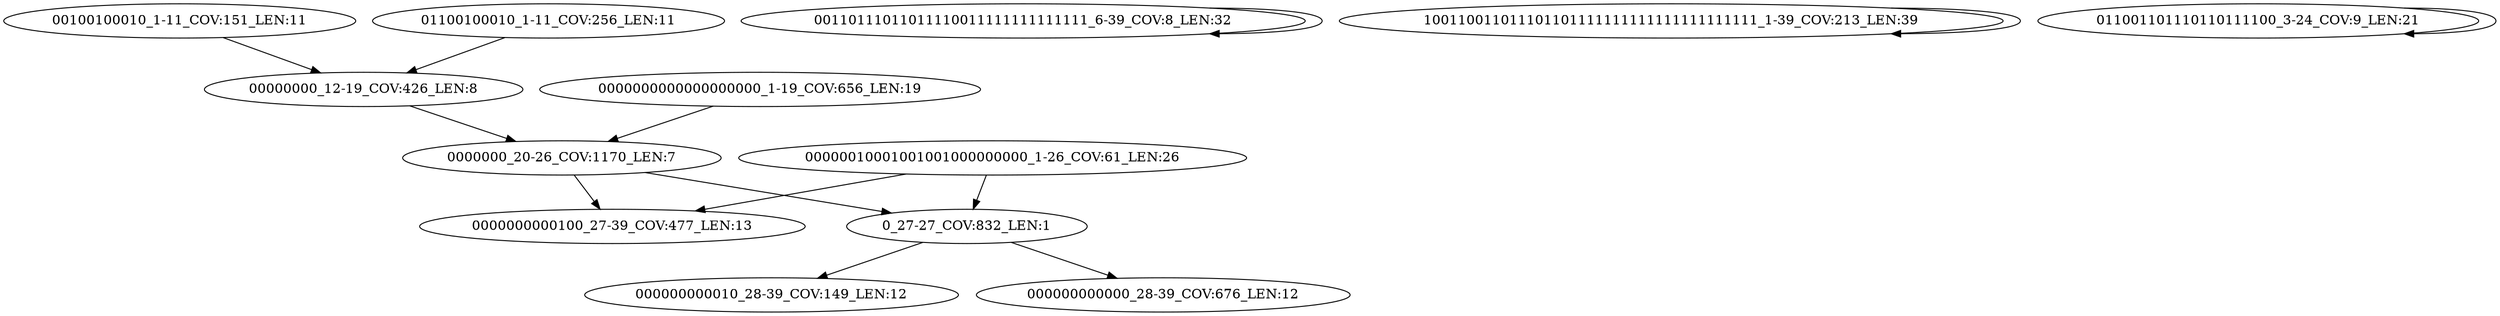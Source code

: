 digraph G {
    "00000000_12-19_COV:426_LEN:8" -> "0000000_20-26_COV:1170_LEN:7";
    "00000010001001001000000000_1-26_COV:61_LEN:26" -> "0000000000100_27-39_COV:477_LEN:13";
    "00000010001001001000000000_1-26_COV:61_LEN:26" -> "0_27-27_COV:832_LEN:1";
    "00110111011011110011111111111111_6-39_COV:8_LEN:32" -> "00110111011011110011111111111111_6-39_COV:8_LEN:32";
    "100110011011101101111111111111111111111_1-39_COV:213_LEN:39" -> "100110011011101101111111111111111111111_1-39_COV:213_LEN:39";
    "011001101110110111100_3-24_COV:9_LEN:21" -> "011001101110110111100_3-24_COV:9_LEN:21";
    "0_27-27_COV:832_LEN:1" -> "000000000010_28-39_COV:149_LEN:12";
    "0_27-27_COV:832_LEN:1" -> "000000000000_28-39_COV:676_LEN:12";
    "0000000_20-26_COV:1170_LEN:7" -> "0000000000100_27-39_COV:477_LEN:13";
    "0000000_20-26_COV:1170_LEN:7" -> "0_27-27_COV:832_LEN:1";
    "0000000000000000000_1-19_COV:656_LEN:19" -> "0000000_20-26_COV:1170_LEN:7";
    "00100100010_1-11_COV:151_LEN:11" -> "00000000_12-19_COV:426_LEN:8";
    "01100100010_1-11_COV:256_LEN:11" -> "00000000_12-19_COV:426_LEN:8";
}
